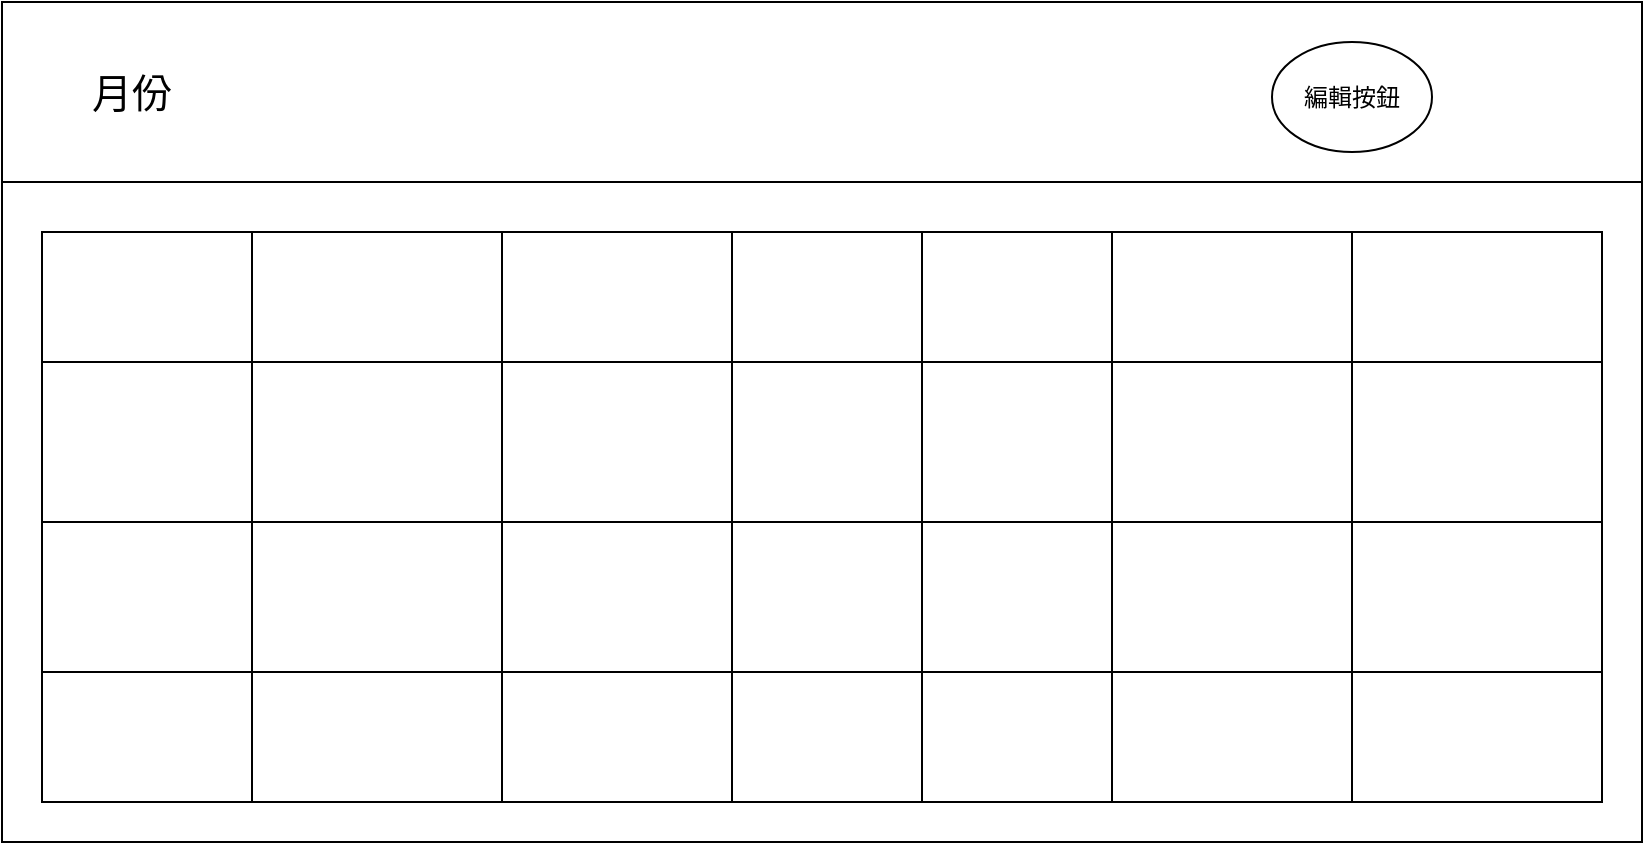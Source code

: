 <mxfile version="14.7.7" type="device"><diagram name="Page-1" id="03018318-947c-dd8e-b7a3-06fadd420f32"><mxGraphModel dx="1112" dy="547" grid="1" gridSize="10" guides="1" tooltips="1" connect="1" arrows="1" fold="1" page="1" pageScale="1" pageWidth="1100" pageHeight="850" background="#ffffff" math="0" shadow="0"><root><mxCell id="0"/><mxCell id="1" parent="0"/><mxCell id="5rxfpLwDwfymytEDmDZV-3" value="" style="rounded=0;whiteSpace=wrap;html=1;" vertex="1" parent="1"><mxGeometry x="150" y="50" width="820" height="420" as="geometry"/></mxCell><mxCell id="5rxfpLwDwfymytEDmDZV-4" value="" style="endArrow=none;html=1;" edge="1" parent="1" target="5rxfpLwDwfymytEDmDZV-3"><mxGeometry width="50" height="50" relative="1" as="geometry"><mxPoint x="150" y="140" as="sourcePoint"/><mxPoint x="200" y="90" as="targetPoint"/><Array as="points"><mxPoint x="970" y="140"/></Array></mxGeometry></mxCell><mxCell id="5rxfpLwDwfymytEDmDZV-5" value="&lt;font style=&quot;font-size: 20px&quot;&gt;月份&lt;/font&gt;" style="text;html=1;strokeColor=none;fillColor=none;align=center;verticalAlign=middle;whiteSpace=wrap;rounded=0;" vertex="1" parent="1"><mxGeometry x="160" y="70" width="110" height="50" as="geometry"/></mxCell><mxCell id="5rxfpLwDwfymytEDmDZV-26" value="" style="shape=table;html=1;whiteSpace=wrap;startSize=0;container=1;collapsible=0;childLayout=tableLayout;" vertex="1" parent="1"><mxGeometry x="170" y="165" width="780" height="285" as="geometry"/></mxCell><mxCell id="5rxfpLwDwfymytEDmDZV-27" value="" style="shape=partialRectangle;html=1;whiteSpace=wrap;collapsible=0;dropTarget=0;pointerEvents=0;fillColor=none;top=0;left=0;bottom=0;right=0;points=[[0,0.5],[1,0.5]];portConstraint=eastwest;" vertex="1" parent="5rxfpLwDwfymytEDmDZV-26"><mxGeometry width="780" height="65" as="geometry"/></mxCell><mxCell id="5rxfpLwDwfymytEDmDZV-28" value="" style="shape=partialRectangle;html=1;whiteSpace=wrap;connectable=0;fillColor=none;top=0;left=0;bottom=0;right=0;overflow=hidden;" vertex="1" parent="5rxfpLwDwfymytEDmDZV-27"><mxGeometry width="230" height="65" as="geometry"/></mxCell><mxCell id="5rxfpLwDwfymytEDmDZV-29" value="" style="shape=partialRectangle;html=1;whiteSpace=wrap;connectable=0;fillColor=none;top=0;left=0;bottom=0;right=0;overflow=hidden;" vertex="1" parent="5rxfpLwDwfymytEDmDZV-27"><mxGeometry x="230" width="210" height="65" as="geometry"/></mxCell><mxCell id="5rxfpLwDwfymytEDmDZV-30" value="" style="shape=partialRectangle;html=1;whiteSpace=wrap;connectable=0;fillColor=none;top=0;left=0;bottom=0;right=0;overflow=hidden;" vertex="1" parent="5rxfpLwDwfymytEDmDZV-27"><mxGeometry x="440" width="340" height="65" as="geometry"/></mxCell><mxCell id="5rxfpLwDwfymytEDmDZV-31" value="" style="shape=partialRectangle;html=1;whiteSpace=wrap;collapsible=0;dropTarget=0;pointerEvents=0;fillColor=none;top=0;left=0;bottom=0;right=0;points=[[0,0.5],[1,0.5]];portConstraint=eastwest;" vertex="1" parent="5rxfpLwDwfymytEDmDZV-26"><mxGeometry y="65" width="780" height="80" as="geometry"/></mxCell><mxCell id="5rxfpLwDwfymytEDmDZV-32" value="" style="shape=partialRectangle;html=1;whiteSpace=wrap;connectable=0;fillColor=none;top=0;left=0;bottom=0;right=0;overflow=hidden;" vertex="1" parent="5rxfpLwDwfymytEDmDZV-31"><mxGeometry width="230" height="80" as="geometry"/></mxCell><mxCell id="5rxfpLwDwfymytEDmDZV-33" value="" style="shape=partialRectangle;html=1;whiteSpace=wrap;connectable=0;fillColor=none;top=0;left=0;bottom=0;right=0;overflow=hidden;" vertex="1" parent="5rxfpLwDwfymytEDmDZV-31"><mxGeometry x="230" width="210" height="80" as="geometry"/></mxCell><mxCell id="5rxfpLwDwfymytEDmDZV-34" value="" style="shape=partialRectangle;html=1;whiteSpace=wrap;connectable=0;fillColor=none;top=0;left=0;bottom=0;right=0;overflow=hidden;" vertex="1" parent="5rxfpLwDwfymytEDmDZV-31"><mxGeometry x="440" width="340" height="80" as="geometry"/></mxCell><mxCell id="5rxfpLwDwfymytEDmDZV-35" value="" style="shape=partialRectangle;html=1;whiteSpace=wrap;collapsible=0;dropTarget=0;pointerEvents=0;fillColor=none;top=0;left=0;bottom=0;right=0;points=[[0,0.5],[1,0.5]];portConstraint=eastwest;" vertex="1" parent="5rxfpLwDwfymytEDmDZV-26"><mxGeometry y="145" width="780" height="140" as="geometry"/></mxCell><mxCell id="5rxfpLwDwfymytEDmDZV-36" value="" style="shape=partialRectangle;html=1;whiteSpace=wrap;connectable=0;fillColor=none;top=0;left=0;bottom=0;right=0;overflow=hidden;" vertex="1" parent="5rxfpLwDwfymytEDmDZV-35"><mxGeometry width="230" height="140" as="geometry"/></mxCell><mxCell id="5rxfpLwDwfymytEDmDZV-37" value="" style="shape=partialRectangle;html=1;whiteSpace=wrap;connectable=0;fillColor=none;top=0;left=0;bottom=0;right=0;overflow=hidden;" vertex="1" parent="5rxfpLwDwfymytEDmDZV-35"><mxGeometry x="230" width="210" height="140" as="geometry"/></mxCell><mxCell id="5rxfpLwDwfymytEDmDZV-38" value="" style="shape=partialRectangle;html=1;whiteSpace=wrap;connectable=0;fillColor=none;top=0;left=0;bottom=0;right=0;overflow=hidden;" vertex="1" parent="5rxfpLwDwfymytEDmDZV-35"><mxGeometry x="440" width="340" height="140" as="geometry"/></mxCell><mxCell id="5rxfpLwDwfymytEDmDZV-39" value="" style="line;strokeWidth=1;direction=south;html=1;perimeter=backbonePerimeter;points=[];outlineConnect=0;" vertex="1" parent="1"><mxGeometry x="510" y="165" width="10" height="285" as="geometry"/></mxCell><mxCell id="5rxfpLwDwfymytEDmDZV-40" value="" style="line;strokeWidth=1;direction=south;html=1;perimeter=backbonePerimeter;points=[];outlineConnect=0;" vertex="1" parent="1"><mxGeometry x="700" y="165" width="10" height="285" as="geometry"/></mxCell><mxCell id="5rxfpLwDwfymytEDmDZV-41" value="" style="line;strokeWidth=1;direction=south;html=1;perimeter=backbonePerimeter;points=[];outlineConnect=0;" vertex="1" parent="1"><mxGeometry x="270" y="165" width="10" height="285" as="geometry"/></mxCell><mxCell id="5rxfpLwDwfymytEDmDZV-42" value="" style="line;strokeWidth=1;direction=south;html=1;perimeter=backbonePerimeter;points=[];outlineConnect=0;" vertex="1" parent="1"><mxGeometry x="820" y="165" width="10" height="285" as="geometry"/></mxCell><mxCell id="5rxfpLwDwfymytEDmDZV-43" value="" style="line;strokeWidth=1;html=1;perimeter=backbonePerimeter;points=[];outlineConnect=0;" vertex="1" parent="1"><mxGeometry x="170" y="380" width="780" height="10" as="geometry"/></mxCell><mxCell id="5rxfpLwDwfymytEDmDZV-45" value="編輯按鈕" style="ellipse;whiteSpace=wrap;html=1;strokeWidth=1;" vertex="1" parent="1"><mxGeometry x="785" y="70" width="80" height="55" as="geometry"/></mxCell></root></mxGraphModel></diagram></mxfile>